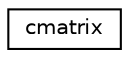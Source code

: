 digraph "Graphical Class Hierarchy"
{
 // INTERACTIVE_SVG=YES
  edge [fontname="Helvetica",fontsize="10",labelfontname="Helvetica",labelfontsize="10"];
  node [fontname="Helvetica",fontsize="10",shape=record];
  rankdir="LR";
  Node0 [label="cmatrix",height=0.2,width=0.4,color="black", fillcolor="white", style="filled",URL="$structcmatrix.html",tooltip="3x3 element cartesian matrix "];
}
